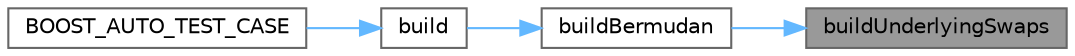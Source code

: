 digraph "buildUnderlyingSwaps"
{
 // INTERACTIVE_SVG=YES
 // LATEX_PDF_SIZE
  bgcolor="transparent";
  edge [fontname=Helvetica,fontsize=10,labelfontname=Helvetica,labelfontsize=10];
  node [fontname=Helvetica,fontsize=10,shape=box,height=0.2,width=0.4];
  rankdir="RL";
  Node1 [label="buildUnderlyingSwaps",height=0.2,width=0.4,color="gray40", fillcolor="grey60", style="filled", fontcolor="black",tooltip="build underlying swaps for exposure simulation"];
  Node1 -> Node2 [dir="back",color="steelblue1",style="solid"];
  Node2 [label="buildBermudan",height=0.2,width=0.4,color="grey40", fillcolor="white", style="filled",URL="$classore_1_1data_1_1_swaption.html#a1630099401d431e9e330e298ebaf6c12",tooltip="build all other types of Swaptions"];
  Node2 -> Node3 [dir="back",color="steelblue1",style="solid"];
  Node3 [label="build",height=0.2,width=0.4,color="grey40", fillcolor="white", style="filled",URL="$classore_1_1data_1_1_swaption.html#a9c636e31b77522b708a0b20e376209aa",tooltip=" "];
  Node3 -> Node4 [dir="back",color="steelblue1",style="solid"];
  Node4 [label="BOOST_AUTO_TEST_CASE",height=0.2,width=0.4,color="grey40", fillcolor="white", style="filled",URL="$test_2swaption_8cpp.html#a3dba2613c5fc93775620d58ed073e9d9",tooltip=" "];
}
